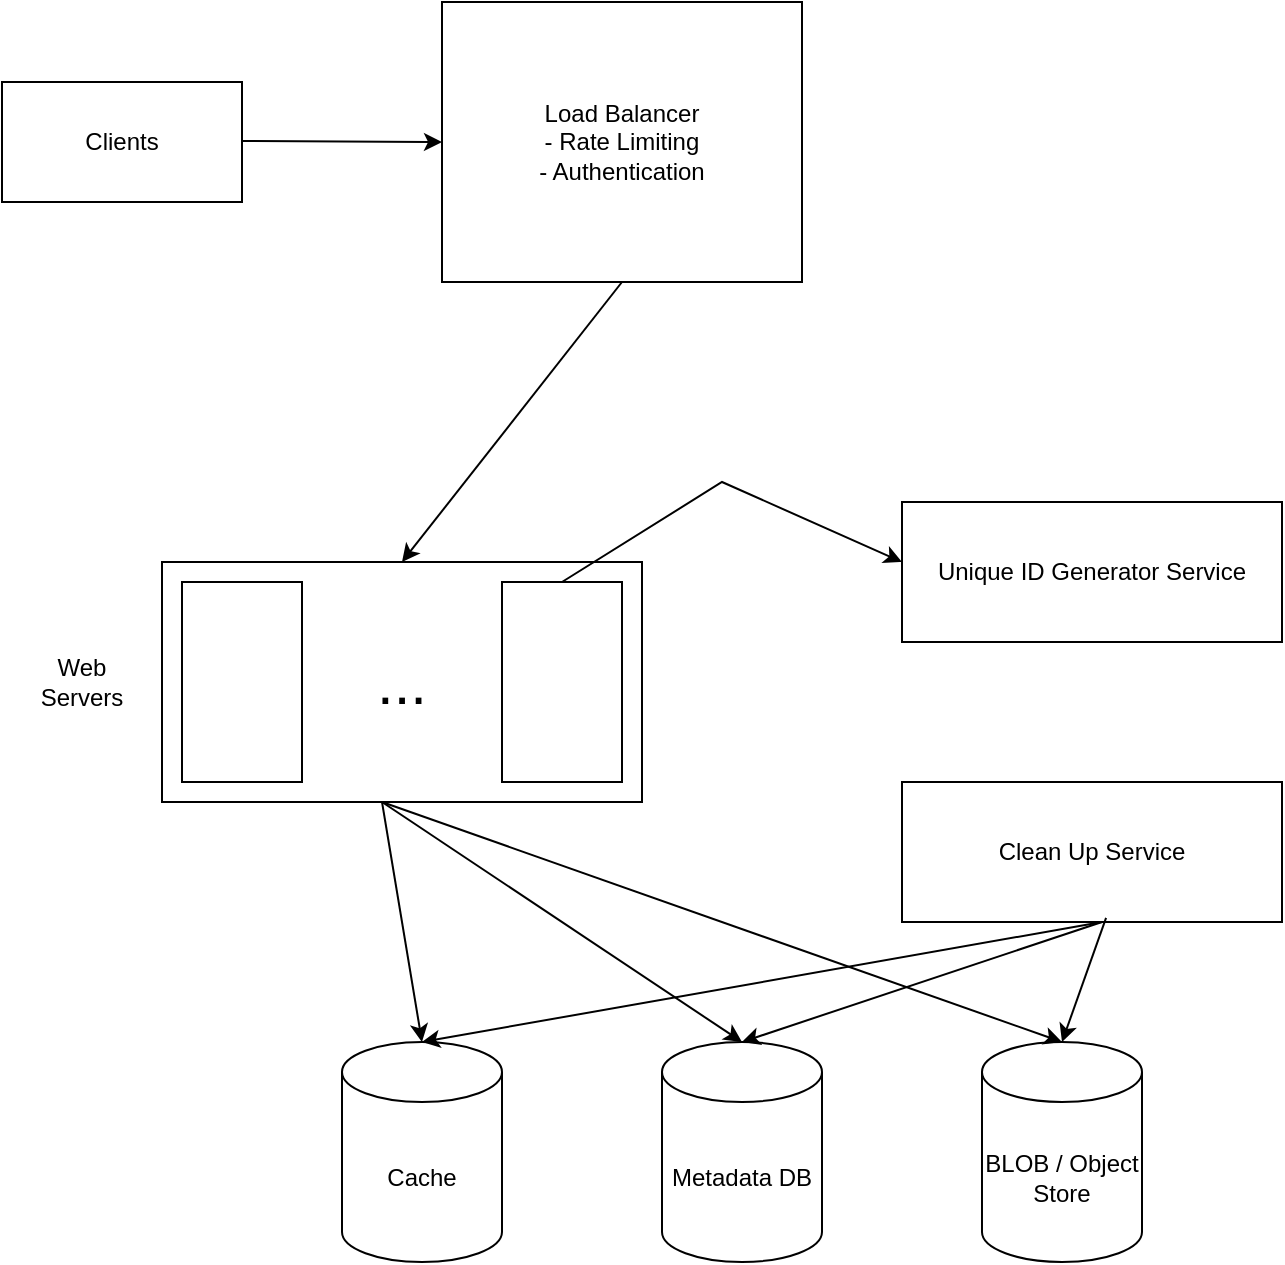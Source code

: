 <mxfile version="24.0.7" type="github">
  <diagram name="Page-1" id="1sVsvAT_UA8klSTaUw1X">
    <mxGraphModel dx="1242" dy="735" grid="1" gridSize="10" guides="1" tooltips="1" connect="1" arrows="1" fold="1" page="1" pageScale="1" pageWidth="850" pageHeight="1100" math="0" shadow="0">
      <root>
        <mxCell id="0" />
        <mxCell id="1" parent="0" />
        <mxCell id="8M6OefNHULhqHlCTk1Nq-1" value="Clients" style="rounded=0;whiteSpace=wrap;html=1;" vertex="1" parent="1">
          <mxGeometry x="80" y="120" width="120" height="60" as="geometry" />
        </mxCell>
        <mxCell id="8M6OefNHULhqHlCTk1Nq-2" value="&lt;div&gt;Load Balancer&lt;/div&gt;&lt;div&gt;- Rate Limiting&lt;/div&gt;&lt;div&gt;- Authentication&lt;br&gt;&lt;/div&gt;" style="rounded=0;whiteSpace=wrap;html=1;" vertex="1" parent="1">
          <mxGeometry x="300" y="80" width="180" height="140" as="geometry" />
        </mxCell>
        <mxCell id="8M6OefNHULhqHlCTk1Nq-4" value="" style="rounded=0;whiteSpace=wrap;html=1;" vertex="1" parent="1">
          <mxGeometry x="160" y="360" width="240" height="120" as="geometry" />
        </mxCell>
        <mxCell id="8M6OefNHULhqHlCTk1Nq-5" value="Clean Up Service" style="rounded=0;whiteSpace=wrap;html=1;" vertex="1" parent="1">
          <mxGeometry x="530" y="470" width="190" height="70" as="geometry" />
        </mxCell>
        <mxCell id="8M6OefNHULhqHlCTk1Nq-6" value="" style="endArrow=classic;html=1;rounded=0;entryX=0.5;entryY=0;entryDx=0;entryDy=0;" edge="1" parent="1" target="8M6OefNHULhqHlCTk1Nq-4">
          <mxGeometry width="50" height="50" relative="1" as="geometry">
            <mxPoint x="390" y="220" as="sourcePoint" />
            <mxPoint x="270" y="380" as="targetPoint" />
          </mxGeometry>
        </mxCell>
        <mxCell id="8M6OefNHULhqHlCTk1Nq-7" value="" style="endArrow=classic;html=1;rounded=0;entryX=0;entryY=0.5;entryDx=0;entryDy=0;" edge="1" parent="1" target="8M6OefNHULhqHlCTk1Nq-2">
          <mxGeometry width="50" height="50" relative="1" as="geometry">
            <mxPoint x="200" y="149.5" as="sourcePoint" />
            <mxPoint x="290" y="149.5" as="targetPoint" />
          </mxGeometry>
        </mxCell>
        <mxCell id="8M6OefNHULhqHlCTk1Nq-8" value="" style="rounded=0;whiteSpace=wrap;html=1;" vertex="1" parent="1">
          <mxGeometry x="170" y="370" width="60" height="100" as="geometry" />
        </mxCell>
        <mxCell id="8M6OefNHULhqHlCTk1Nq-9" value="" style="rounded=0;whiteSpace=wrap;html=1;" vertex="1" parent="1">
          <mxGeometry x="330" y="370" width="60" height="100" as="geometry" />
        </mxCell>
        <mxCell id="8M6OefNHULhqHlCTk1Nq-10" value="&lt;font style=&quot;font-size: 30px;&quot;&gt;...&lt;/font&gt;" style="text;html=1;align=center;verticalAlign=middle;whiteSpace=wrap;rounded=0;" vertex="1" parent="1">
          <mxGeometry x="250" y="405" width="60" height="30" as="geometry" />
        </mxCell>
        <mxCell id="8M6OefNHULhqHlCTk1Nq-11" value="Web Servers" style="text;html=1;align=center;verticalAlign=middle;whiteSpace=wrap;rounded=0;" vertex="1" parent="1">
          <mxGeometry x="90" y="405" width="60" height="30" as="geometry" />
        </mxCell>
        <mxCell id="8M6OefNHULhqHlCTk1Nq-12" value="Cache" style="shape=cylinder3;whiteSpace=wrap;html=1;boundedLbl=1;backgroundOutline=1;size=15;" vertex="1" parent="1">
          <mxGeometry x="250" y="600" width="80" height="110" as="geometry" />
        </mxCell>
        <mxCell id="8M6OefNHULhqHlCTk1Nq-13" value="Metadata DB" style="shape=cylinder3;whiteSpace=wrap;html=1;boundedLbl=1;backgroundOutline=1;size=15;" vertex="1" parent="1">
          <mxGeometry x="410" y="600" width="80" height="110" as="geometry" />
        </mxCell>
        <mxCell id="8M6OefNHULhqHlCTk1Nq-14" value="BLOB / Object Store" style="shape=cylinder3;whiteSpace=wrap;html=1;boundedLbl=1;backgroundOutline=1;size=15;" vertex="1" parent="1">
          <mxGeometry x="570" y="600" width="80" height="110" as="geometry" />
        </mxCell>
        <mxCell id="8M6OefNHULhqHlCTk1Nq-15" value="Unique ID Generator Service" style="rounded=0;whiteSpace=wrap;html=1;" vertex="1" parent="1">
          <mxGeometry x="530" y="330" width="190" height="70" as="geometry" />
        </mxCell>
        <mxCell id="8M6OefNHULhqHlCTk1Nq-16" value="" style="endArrow=classic;html=1;rounded=0;exitX=0.5;exitY=0;exitDx=0;exitDy=0;" edge="1" parent="1" source="8M6OefNHULhqHlCTk1Nq-9">
          <mxGeometry width="50" height="50" relative="1" as="geometry">
            <mxPoint x="480" y="410" as="sourcePoint" />
            <mxPoint x="530" y="360" as="targetPoint" />
            <Array as="points">
              <mxPoint x="440" y="320" />
            </Array>
          </mxGeometry>
        </mxCell>
        <mxCell id="8M6OefNHULhqHlCTk1Nq-17" value="" style="endArrow=classic;html=1;rounded=0;entryX=0.5;entryY=0;entryDx=0;entryDy=0;entryPerimeter=0;" edge="1" parent="1" target="8M6OefNHULhqHlCTk1Nq-12">
          <mxGeometry width="50" height="50" relative="1" as="geometry">
            <mxPoint x="270" y="480" as="sourcePoint" />
            <mxPoint x="310" y="550" as="targetPoint" />
          </mxGeometry>
        </mxCell>
        <mxCell id="8M6OefNHULhqHlCTk1Nq-18" value="" style="endArrow=classic;html=1;rounded=0;entryX=0.5;entryY=0;entryDx=0;entryDy=0;entryPerimeter=0;" edge="1" parent="1" target="8M6OefNHULhqHlCTk1Nq-13">
          <mxGeometry width="50" height="50" relative="1" as="geometry">
            <mxPoint x="270" y="480" as="sourcePoint" />
            <mxPoint x="330" y="580" as="targetPoint" />
          </mxGeometry>
        </mxCell>
        <mxCell id="8M6OefNHULhqHlCTk1Nq-19" value="" style="endArrow=classic;html=1;rounded=0;entryX=0.5;entryY=0;entryDx=0;entryDy=0;entryPerimeter=0;" edge="1" parent="1" target="8M6OefNHULhqHlCTk1Nq-14">
          <mxGeometry width="50" height="50" relative="1" as="geometry">
            <mxPoint x="270" y="480" as="sourcePoint" />
            <mxPoint x="360" y="580" as="targetPoint" />
          </mxGeometry>
        </mxCell>
        <mxCell id="8M6OefNHULhqHlCTk1Nq-20" value="" style="endArrow=classic;html=1;rounded=0;entryX=0.5;entryY=0;entryDx=0;entryDy=0;entryPerimeter=0;" edge="1" parent="1" target="8M6OefNHULhqHlCTk1Nq-12">
          <mxGeometry width="50" height="50" relative="1" as="geometry">
            <mxPoint x="630" y="540" as="sourcePoint" />
            <mxPoint x="550" y="660" as="targetPoint" />
          </mxGeometry>
        </mxCell>
        <mxCell id="8M6OefNHULhqHlCTk1Nq-21" value="" style="endArrow=classic;html=1;rounded=0;entryX=0.5;entryY=0;entryDx=0;entryDy=0;entryPerimeter=0;" edge="1" parent="1" target="8M6OefNHULhqHlCTk1Nq-13">
          <mxGeometry width="50" height="50" relative="1" as="geometry">
            <mxPoint x="630" y="540" as="sourcePoint" />
            <mxPoint x="300" y="610" as="targetPoint" />
          </mxGeometry>
        </mxCell>
        <mxCell id="8M6OefNHULhqHlCTk1Nq-22" value="" style="endArrow=classic;html=1;rounded=0;exitX=0.537;exitY=0.971;exitDx=0;exitDy=0;exitPerimeter=0;" edge="1" parent="1" source="8M6OefNHULhqHlCTk1Nq-5">
          <mxGeometry width="50" height="50" relative="1" as="geometry">
            <mxPoint x="630" y="550" as="sourcePoint" />
            <mxPoint x="610" y="600" as="targetPoint" />
          </mxGeometry>
        </mxCell>
      </root>
    </mxGraphModel>
  </diagram>
</mxfile>
